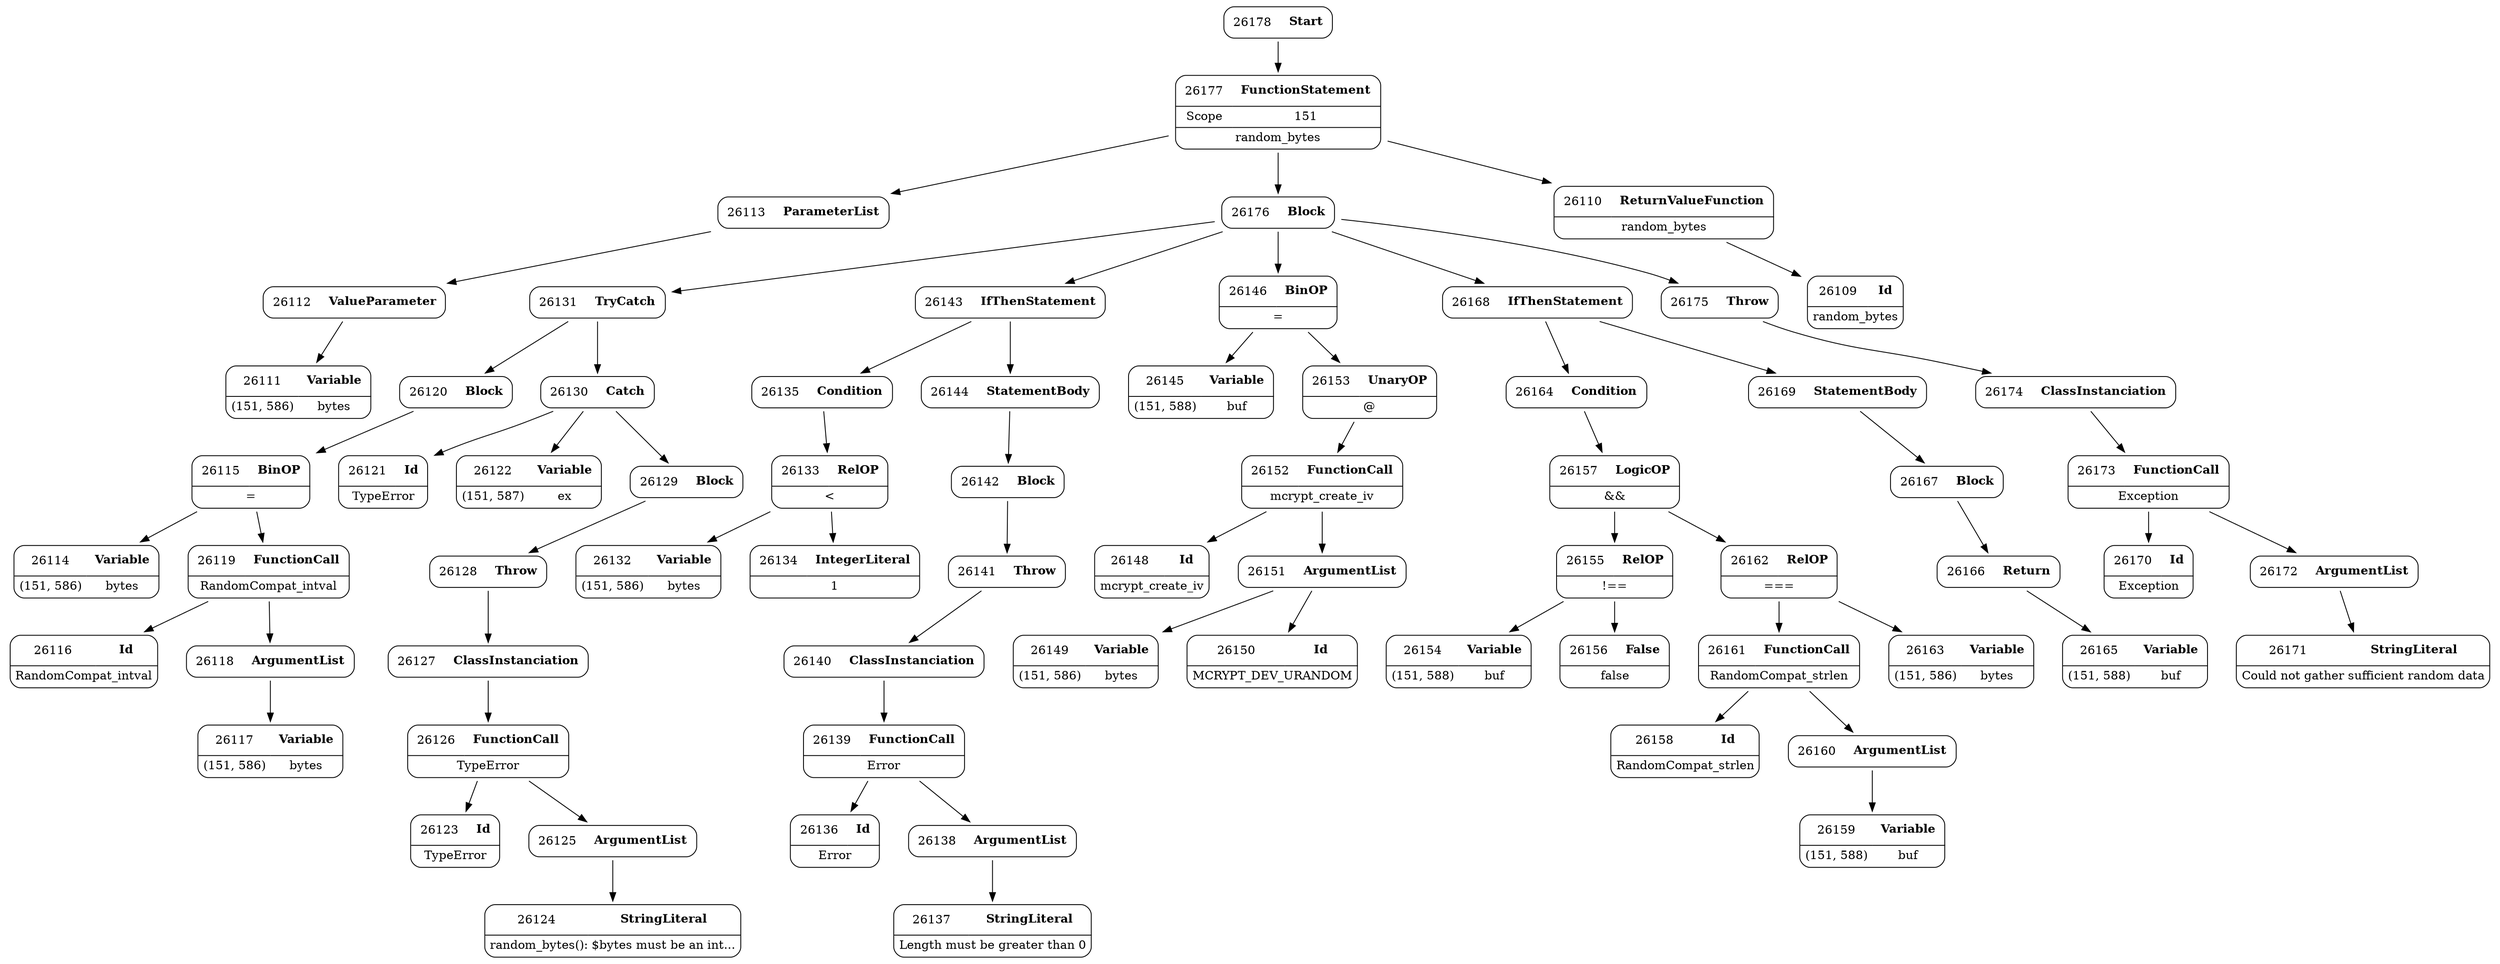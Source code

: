 digraph ast {
node [shape=none];
26112 [label=<<TABLE border='1' cellspacing='0' cellpadding='10' style='rounded' ><TR><TD border='0'>26112</TD><TD border='0'><B>ValueParameter</B></TD></TR></TABLE>>];
26112 -> 26111 [weight=2];
26113 [label=<<TABLE border='1' cellspacing='0' cellpadding='10' style='rounded' ><TR><TD border='0'>26113</TD><TD border='0'><B>ParameterList</B></TD></TR></TABLE>>];
26113 -> 26112 [weight=2];
26114 [label=<<TABLE border='1' cellspacing='0' cellpadding='10' style='rounded' ><TR><TD border='0'>26114</TD><TD border='0'><B>Variable</B></TD></TR><HR/><TR><TD border='0' cellpadding='5'>(151, 586)</TD><TD border='0' cellpadding='5'>bytes</TD></TR></TABLE>>];
26115 [label=<<TABLE border='1' cellspacing='0' cellpadding='10' style='rounded' ><TR><TD border='0'>26115</TD><TD border='0'><B>BinOP</B></TD></TR><HR/><TR><TD border='0' cellpadding='5' colspan='2'>=</TD></TR></TABLE>>];
26115 -> 26114 [weight=2];
26115 -> 26119 [weight=2];
26116 [label=<<TABLE border='1' cellspacing='0' cellpadding='10' style='rounded' ><TR><TD border='0'>26116</TD><TD border='0'><B>Id</B></TD></TR><HR/><TR><TD border='0' cellpadding='5' colspan='2'>RandomCompat_intval</TD></TR></TABLE>>];
26117 [label=<<TABLE border='1' cellspacing='0' cellpadding='10' style='rounded' ><TR><TD border='0'>26117</TD><TD border='0'><B>Variable</B></TD></TR><HR/><TR><TD border='0' cellpadding='5'>(151, 586)</TD><TD border='0' cellpadding='5'>bytes</TD></TR></TABLE>>];
26118 [label=<<TABLE border='1' cellspacing='0' cellpadding='10' style='rounded' ><TR><TD border='0'>26118</TD><TD border='0'><B>ArgumentList</B></TD></TR></TABLE>>];
26118 -> 26117 [weight=2];
26119 [label=<<TABLE border='1' cellspacing='0' cellpadding='10' style='rounded' ><TR><TD border='0'>26119</TD><TD border='0'><B>FunctionCall</B></TD></TR><HR/><TR><TD border='0' cellpadding='5' colspan='2'>RandomCompat_intval</TD></TR></TABLE>>];
26119 -> 26116 [weight=2];
26119 -> 26118 [weight=2];
26120 [label=<<TABLE border='1' cellspacing='0' cellpadding='10' style='rounded' ><TR><TD border='0'>26120</TD><TD border='0'><B>Block</B></TD></TR></TABLE>>];
26120 -> 26115 [weight=2];
26121 [label=<<TABLE border='1' cellspacing='0' cellpadding='10' style='rounded' ><TR><TD border='0'>26121</TD><TD border='0'><B>Id</B></TD></TR><HR/><TR><TD border='0' cellpadding='5' colspan='2'>TypeError</TD></TR></TABLE>>];
26122 [label=<<TABLE border='1' cellspacing='0' cellpadding='10' style='rounded' ><TR><TD border='0'>26122</TD><TD border='0'><B>Variable</B></TD></TR><HR/><TR><TD border='0' cellpadding='5'>(151, 587)</TD><TD border='0' cellpadding='5'>ex</TD></TR></TABLE>>];
26123 [label=<<TABLE border='1' cellspacing='0' cellpadding='10' style='rounded' ><TR><TD border='0'>26123</TD><TD border='0'><B>Id</B></TD></TR><HR/><TR><TD border='0' cellpadding='5' colspan='2'>TypeError</TD></TR></TABLE>>];
26124 [label=<<TABLE border='1' cellspacing='0' cellpadding='10' style='rounded' ><TR><TD border='0'>26124</TD><TD border='0'><B>StringLiteral</B></TD></TR><HR/><TR><TD border='0' cellpadding='5' colspan='2'>random_bytes(): $bytes must be an int...</TD></TR></TABLE>>];
26125 [label=<<TABLE border='1' cellspacing='0' cellpadding='10' style='rounded' ><TR><TD border='0'>26125</TD><TD border='0'><B>ArgumentList</B></TD></TR></TABLE>>];
26125 -> 26124 [weight=2];
26126 [label=<<TABLE border='1' cellspacing='0' cellpadding='10' style='rounded' ><TR><TD border='0'>26126</TD><TD border='0'><B>FunctionCall</B></TD></TR><HR/><TR><TD border='0' cellpadding='5' colspan='2'>TypeError</TD></TR></TABLE>>];
26126 -> 26123 [weight=2];
26126 -> 26125 [weight=2];
26127 [label=<<TABLE border='1' cellspacing='0' cellpadding='10' style='rounded' ><TR><TD border='0'>26127</TD><TD border='0'><B>ClassInstanciation</B></TD></TR></TABLE>>];
26127 -> 26126 [weight=2];
26128 [label=<<TABLE border='1' cellspacing='0' cellpadding='10' style='rounded' ><TR><TD border='0'>26128</TD><TD border='0'><B>Throw</B></TD></TR></TABLE>>];
26128 -> 26127 [weight=2];
26129 [label=<<TABLE border='1' cellspacing='0' cellpadding='10' style='rounded' ><TR><TD border='0'>26129</TD><TD border='0'><B>Block</B></TD></TR></TABLE>>];
26129 -> 26128 [weight=2];
26130 [label=<<TABLE border='1' cellspacing='0' cellpadding='10' style='rounded' ><TR><TD border='0'>26130</TD><TD border='0'><B>Catch</B></TD></TR></TABLE>>];
26130 -> 26121 [weight=2];
26130 -> 26122 [weight=2];
26130 -> 26129 [weight=2];
26131 [label=<<TABLE border='1' cellspacing='0' cellpadding='10' style='rounded' ><TR><TD border='0'>26131</TD><TD border='0'><B>TryCatch</B></TD></TR></TABLE>>];
26131 -> 26120 [weight=2];
26131 -> 26130 [weight=2];
26132 [label=<<TABLE border='1' cellspacing='0' cellpadding='10' style='rounded' ><TR><TD border='0'>26132</TD><TD border='0'><B>Variable</B></TD></TR><HR/><TR><TD border='0' cellpadding='5'>(151, 586)</TD><TD border='0' cellpadding='5'>bytes</TD></TR></TABLE>>];
26133 [label=<<TABLE border='1' cellspacing='0' cellpadding='10' style='rounded' ><TR><TD border='0'>26133</TD><TD border='0'><B>RelOP</B></TD></TR><HR/><TR><TD border='0' cellpadding='5' colspan='2'>&lt;</TD></TR></TABLE>>];
26133 -> 26132 [weight=2];
26133 -> 26134 [weight=2];
26134 [label=<<TABLE border='1' cellspacing='0' cellpadding='10' style='rounded' ><TR><TD border='0'>26134</TD><TD border='0'><B>IntegerLiteral</B></TD></TR><HR/><TR><TD border='0' cellpadding='5' colspan='2'>1</TD></TR></TABLE>>];
26135 [label=<<TABLE border='1' cellspacing='0' cellpadding='10' style='rounded' ><TR><TD border='0'>26135</TD><TD border='0'><B>Condition</B></TD></TR></TABLE>>];
26135 -> 26133 [weight=2];
26136 [label=<<TABLE border='1' cellspacing='0' cellpadding='10' style='rounded' ><TR><TD border='0'>26136</TD><TD border='0'><B>Id</B></TD></TR><HR/><TR><TD border='0' cellpadding='5' colspan='2'>Error</TD></TR></TABLE>>];
26137 [label=<<TABLE border='1' cellspacing='0' cellpadding='10' style='rounded' ><TR><TD border='0'>26137</TD><TD border='0'><B>StringLiteral</B></TD></TR><HR/><TR><TD border='0' cellpadding='5' colspan='2'>Length must be greater than 0</TD></TR></TABLE>>];
26138 [label=<<TABLE border='1' cellspacing='0' cellpadding='10' style='rounded' ><TR><TD border='0'>26138</TD><TD border='0'><B>ArgumentList</B></TD></TR></TABLE>>];
26138 -> 26137 [weight=2];
26139 [label=<<TABLE border='1' cellspacing='0' cellpadding='10' style='rounded' ><TR><TD border='0'>26139</TD><TD border='0'><B>FunctionCall</B></TD></TR><HR/><TR><TD border='0' cellpadding='5' colspan='2'>Error</TD></TR></TABLE>>];
26139 -> 26136 [weight=2];
26139 -> 26138 [weight=2];
26140 [label=<<TABLE border='1' cellspacing='0' cellpadding='10' style='rounded' ><TR><TD border='0'>26140</TD><TD border='0'><B>ClassInstanciation</B></TD></TR></TABLE>>];
26140 -> 26139 [weight=2];
26141 [label=<<TABLE border='1' cellspacing='0' cellpadding='10' style='rounded' ><TR><TD border='0'>26141</TD><TD border='0'><B>Throw</B></TD></TR></TABLE>>];
26141 -> 26140 [weight=2];
26142 [label=<<TABLE border='1' cellspacing='0' cellpadding='10' style='rounded' ><TR><TD border='0'>26142</TD><TD border='0'><B>Block</B></TD></TR></TABLE>>];
26142 -> 26141 [weight=2];
26143 [label=<<TABLE border='1' cellspacing='0' cellpadding='10' style='rounded' ><TR><TD border='0'>26143</TD><TD border='0'><B>IfThenStatement</B></TD></TR></TABLE>>];
26143 -> 26135 [weight=2];
26143 -> 26144 [weight=2];
26144 [label=<<TABLE border='1' cellspacing='0' cellpadding='10' style='rounded' ><TR><TD border='0'>26144</TD><TD border='0'><B>StatementBody</B></TD></TR></TABLE>>];
26144 -> 26142 [weight=2];
26145 [label=<<TABLE border='1' cellspacing='0' cellpadding='10' style='rounded' ><TR><TD border='0'>26145</TD><TD border='0'><B>Variable</B></TD></TR><HR/><TR><TD border='0' cellpadding='5'>(151, 588)</TD><TD border='0' cellpadding='5'>buf</TD></TR></TABLE>>];
26146 [label=<<TABLE border='1' cellspacing='0' cellpadding='10' style='rounded' ><TR><TD border='0'>26146</TD><TD border='0'><B>BinOP</B></TD></TR><HR/><TR><TD border='0' cellpadding='5' colspan='2'>=</TD></TR></TABLE>>];
26146 -> 26145 [weight=2];
26146 -> 26153 [weight=2];
26148 [label=<<TABLE border='1' cellspacing='0' cellpadding='10' style='rounded' ><TR><TD border='0'>26148</TD><TD border='0'><B>Id</B></TD></TR><HR/><TR><TD border='0' cellpadding='5' colspan='2'>mcrypt_create_iv</TD></TR></TABLE>>];
26149 [label=<<TABLE border='1' cellspacing='0' cellpadding='10' style='rounded' ><TR><TD border='0'>26149</TD><TD border='0'><B>Variable</B></TD></TR><HR/><TR><TD border='0' cellpadding='5'>(151, 586)</TD><TD border='0' cellpadding='5'>bytes</TD></TR></TABLE>>];
26150 [label=<<TABLE border='1' cellspacing='0' cellpadding='10' style='rounded' ><TR><TD border='0'>26150</TD><TD border='0'><B>Id</B></TD></TR><HR/><TR><TD border='0' cellpadding='5' colspan='2'>MCRYPT_DEV_URANDOM</TD></TR></TABLE>>];
26151 [label=<<TABLE border='1' cellspacing='0' cellpadding='10' style='rounded' ><TR><TD border='0'>26151</TD><TD border='0'><B>ArgumentList</B></TD></TR></TABLE>>];
26151 -> 26149 [weight=2];
26151 -> 26150 [weight=2];
26152 [label=<<TABLE border='1' cellspacing='0' cellpadding='10' style='rounded' ><TR><TD border='0'>26152</TD><TD border='0'><B>FunctionCall</B></TD></TR><HR/><TR><TD border='0' cellpadding='5' colspan='2'>mcrypt_create_iv</TD></TR></TABLE>>];
26152 -> 26148 [weight=2];
26152 -> 26151 [weight=2];
26153 [label=<<TABLE border='1' cellspacing='0' cellpadding='10' style='rounded' ><TR><TD border='0'>26153</TD><TD border='0'><B>UnaryOP</B></TD></TR><HR/><TR><TD border='0' cellpadding='5' colspan='2'>@</TD></TR></TABLE>>];
26153 -> 26152 [weight=2];
26154 [label=<<TABLE border='1' cellspacing='0' cellpadding='10' style='rounded' ><TR><TD border='0'>26154</TD><TD border='0'><B>Variable</B></TD></TR><HR/><TR><TD border='0' cellpadding='5'>(151, 588)</TD><TD border='0' cellpadding='5'>buf</TD></TR></TABLE>>];
26155 [label=<<TABLE border='1' cellspacing='0' cellpadding='10' style='rounded' ><TR><TD border='0'>26155</TD><TD border='0'><B>RelOP</B></TD></TR><HR/><TR><TD border='0' cellpadding='5' colspan='2'>!==</TD></TR></TABLE>>];
26155 -> 26154 [weight=2];
26155 -> 26156 [weight=2];
26156 [label=<<TABLE border='1' cellspacing='0' cellpadding='10' style='rounded' ><TR><TD border='0'>26156</TD><TD border='0'><B>False</B></TD></TR><HR/><TR><TD border='0' cellpadding='5' colspan='2'>false</TD></TR></TABLE>>];
26157 [label=<<TABLE border='1' cellspacing='0' cellpadding='10' style='rounded' ><TR><TD border='0'>26157</TD><TD border='0'><B>LogicOP</B></TD></TR><HR/><TR><TD border='0' cellpadding='5' colspan='2'>&amp;&amp;</TD></TR></TABLE>>];
26157 -> 26155 [weight=2];
26157 -> 26162 [weight=2];
26158 [label=<<TABLE border='1' cellspacing='0' cellpadding='10' style='rounded' ><TR><TD border='0'>26158</TD><TD border='0'><B>Id</B></TD></TR><HR/><TR><TD border='0' cellpadding='5' colspan='2'>RandomCompat_strlen</TD></TR></TABLE>>];
26159 [label=<<TABLE border='1' cellspacing='0' cellpadding='10' style='rounded' ><TR><TD border='0'>26159</TD><TD border='0'><B>Variable</B></TD></TR><HR/><TR><TD border='0' cellpadding='5'>(151, 588)</TD><TD border='0' cellpadding='5'>buf</TD></TR></TABLE>>];
26160 [label=<<TABLE border='1' cellspacing='0' cellpadding='10' style='rounded' ><TR><TD border='0'>26160</TD><TD border='0'><B>ArgumentList</B></TD></TR></TABLE>>];
26160 -> 26159 [weight=2];
26161 [label=<<TABLE border='1' cellspacing='0' cellpadding='10' style='rounded' ><TR><TD border='0'>26161</TD><TD border='0'><B>FunctionCall</B></TD></TR><HR/><TR><TD border='0' cellpadding='5' colspan='2'>RandomCompat_strlen</TD></TR></TABLE>>];
26161 -> 26158 [weight=2];
26161 -> 26160 [weight=2];
26162 [label=<<TABLE border='1' cellspacing='0' cellpadding='10' style='rounded' ><TR><TD border='0'>26162</TD><TD border='0'><B>RelOP</B></TD></TR><HR/><TR><TD border='0' cellpadding='5' colspan='2'>===</TD></TR></TABLE>>];
26162 -> 26161 [weight=2];
26162 -> 26163 [weight=2];
26163 [label=<<TABLE border='1' cellspacing='0' cellpadding='10' style='rounded' ><TR><TD border='0'>26163</TD><TD border='0'><B>Variable</B></TD></TR><HR/><TR><TD border='0' cellpadding='5'>(151, 586)</TD><TD border='0' cellpadding='5'>bytes</TD></TR></TABLE>>];
26164 [label=<<TABLE border='1' cellspacing='0' cellpadding='10' style='rounded' ><TR><TD border='0'>26164</TD><TD border='0'><B>Condition</B></TD></TR></TABLE>>];
26164 -> 26157 [weight=2];
26165 [label=<<TABLE border='1' cellspacing='0' cellpadding='10' style='rounded' ><TR><TD border='0'>26165</TD><TD border='0'><B>Variable</B></TD></TR><HR/><TR><TD border='0' cellpadding='5'>(151, 588)</TD><TD border='0' cellpadding='5'>buf</TD></TR></TABLE>>];
26166 [label=<<TABLE border='1' cellspacing='0' cellpadding='10' style='rounded' ><TR><TD border='0'>26166</TD><TD border='0'><B>Return</B></TD></TR></TABLE>>];
26166 -> 26165 [weight=2];
26167 [label=<<TABLE border='1' cellspacing='0' cellpadding='10' style='rounded' ><TR><TD border='0'>26167</TD><TD border='0'><B>Block</B></TD></TR></TABLE>>];
26167 -> 26166 [weight=2];
26168 [label=<<TABLE border='1' cellspacing='0' cellpadding='10' style='rounded' ><TR><TD border='0'>26168</TD><TD border='0'><B>IfThenStatement</B></TD></TR></TABLE>>];
26168 -> 26164 [weight=2];
26168 -> 26169 [weight=2];
26169 [label=<<TABLE border='1' cellspacing='0' cellpadding='10' style='rounded' ><TR><TD border='0'>26169</TD><TD border='0'><B>StatementBody</B></TD></TR></TABLE>>];
26169 -> 26167 [weight=2];
26170 [label=<<TABLE border='1' cellspacing='0' cellpadding='10' style='rounded' ><TR><TD border='0'>26170</TD><TD border='0'><B>Id</B></TD></TR><HR/><TR><TD border='0' cellpadding='5' colspan='2'>Exception</TD></TR></TABLE>>];
26171 [label=<<TABLE border='1' cellspacing='0' cellpadding='10' style='rounded' ><TR><TD border='0'>26171</TD><TD border='0'><B>StringLiteral</B></TD></TR><HR/><TR><TD border='0' cellpadding='5' colspan='2'>Could not gather sufficient random data</TD></TR></TABLE>>];
26172 [label=<<TABLE border='1' cellspacing='0' cellpadding='10' style='rounded' ><TR><TD border='0'>26172</TD><TD border='0'><B>ArgumentList</B></TD></TR></TABLE>>];
26172 -> 26171 [weight=2];
26173 [label=<<TABLE border='1' cellspacing='0' cellpadding='10' style='rounded' ><TR><TD border='0'>26173</TD><TD border='0'><B>FunctionCall</B></TD></TR><HR/><TR><TD border='0' cellpadding='5' colspan='2'>Exception</TD></TR></TABLE>>];
26173 -> 26170 [weight=2];
26173 -> 26172 [weight=2];
26174 [label=<<TABLE border='1' cellspacing='0' cellpadding='10' style='rounded' ><TR><TD border='0'>26174</TD><TD border='0'><B>ClassInstanciation</B></TD></TR></TABLE>>];
26174 -> 26173 [weight=2];
26175 [label=<<TABLE border='1' cellspacing='0' cellpadding='10' style='rounded' ><TR><TD border='0'>26175</TD><TD border='0'><B>Throw</B></TD></TR></TABLE>>];
26175 -> 26174 [weight=2];
26176 [label=<<TABLE border='1' cellspacing='0' cellpadding='10' style='rounded' ><TR><TD border='0'>26176</TD><TD border='0'><B>Block</B></TD></TR></TABLE>>];
26176 -> 26131 [weight=2];
26176 -> 26143 [weight=2];
26176 -> 26146 [weight=2];
26176 -> 26168 [weight=2];
26176 -> 26175 [weight=2];
26177 [label=<<TABLE border='1' cellspacing='0' cellpadding='10' style='rounded' ><TR><TD border='0'>26177</TD><TD border='0'><B>FunctionStatement</B></TD></TR><HR/><TR><TD border='0' cellpadding='5'>Scope</TD><TD border='0' cellpadding='5'>151</TD></TR><HR/><TR><TD border='0' cellpadding='5' colspan='2'>random_bytes</TD></TR></TABLE>>];
26177 -> 26110 [weight=2];
26177 -> 26113 [weight=2];
26177 -> 26176 [weight=2];
26178 [label=<<TABLE border='1' cellspacing='0' cellpadding='10' style='rounded' ><TR><TD border='0'>26178</TD><TD border='0'><B>Start</B></TD></TR></TABLE>>];
26178 -> 26177 [weight=2];
26109 [label=<<TABLE border='1' cellspacing='0' cellpadding='10' style='rounded' ><TR><TD border='0'>26109</TD><TD border='0'><B>Id</B></TD></TR><HR/><TR><TD border='0' cellpadding='5' colspan='2'>random_bytes</TD></TR></TABLE>>];
26110 [label=<<TABLE border='1' cellspacing='0' cellpadding='10' style='rounded' ><TR><TD border='0'>26110</TD><TD border='0'><B>ReturnValueFunction</B></TD></TR><HR/><TR><TD border='0' cellpadding='5' colspan='2'>random_bytes</TD></TR></TABLE>>];
26110 -> 26109 [weight=2];
26111 [label=<<TABLE border='1' cellspacing='0' cellpadding='10' style='rounded' ><TR><TD border='0'>26111</TD><TD border='0'><B>Variable</B></TD></TR><HR/><TR><TD border='0' cellpadding='5'>(151, 586)</TD><TD border='0' cellpadding='5'>bytes</TD></TR></TABLE>>];
}
